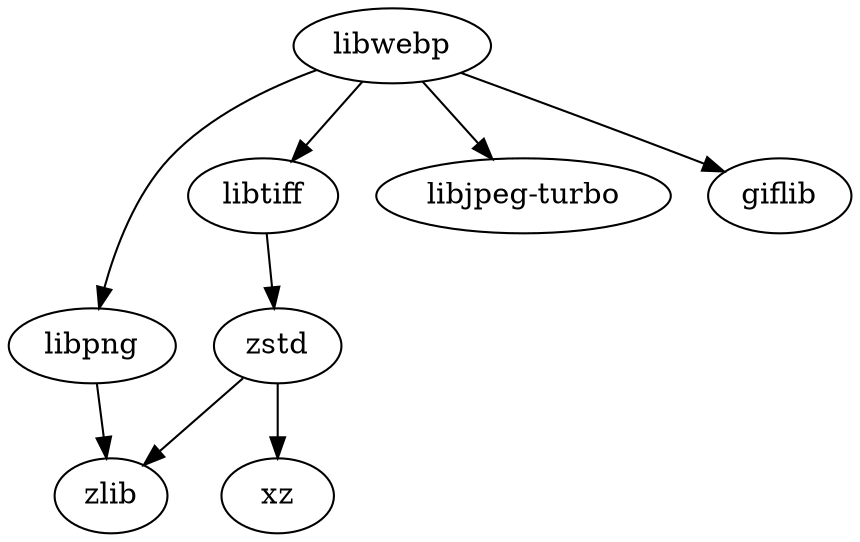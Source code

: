 digraph G {
"libwebp" -> { "libpng" "libtiff" "libjpeg-turbo" "giflib" }
"libpng" -> { "zlib" }
"libtiff" -> { "zstd" }
"zstd" -> { "xz" "zlib" }
}
